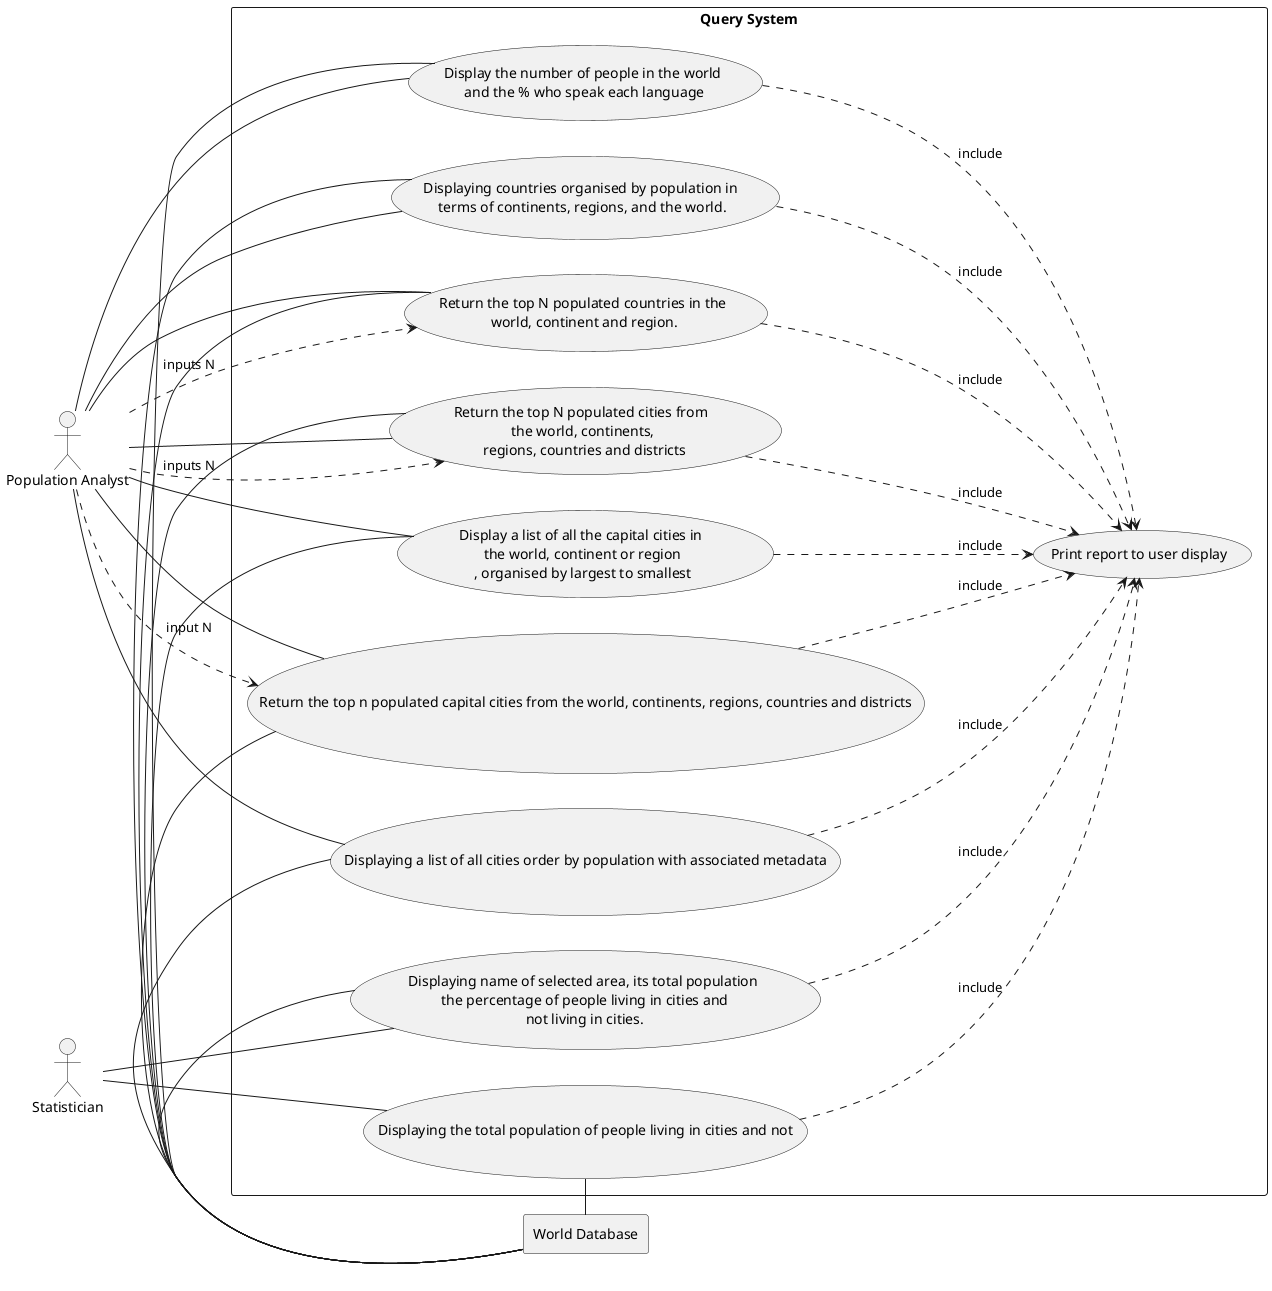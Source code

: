 @startuml
left to right direction

rectangle "World Database" as S2

:Population Analyst: as A1
:Statistician: as A2

rectangle "Query System" as S1 {
    (Print report to user display) as U1
    (Display the number of people in the world\n and the % who speak each language) as U2
    A1 -- U2
    (Displaying name of selected area, its total population\n the percentage of people living in cities and\n not living in cities.) as U3
    A2 -- U3
    (Displaying countries organised by population in \nterms of continents, regions, and the world.) as U4
    A1 -- U4
    (Return the top N populated countries in the\n world, continent and region.) as U5
    A1 -- U5
    (Return the top N populated cities from \nthe world, continents,\n regions, countries and districts) as U6
    A1 -- U6
    (Display a list of all the capital cities in \nthe world, continent or region\n, organised by largest to smallest) as U7
    A1 -- U7
    (Return the top n populated capital cities from the world, continents, regions, countries and districts) as U8
    A1 -- U8
    (Displaying a list of all cities order by population with associated metadata) as U9
    A1 -- U9
    (Displaying the total population of people living in cities and not) as U10
    A2 -- U10


    A1 ..> U5 : " inputs N"
    A1 ..> U6 : " inputs N"
    A1 ..> U8 : " input N"
    U2 ..> U1 : " include"
    U3 ..> U1 : " include"
    U4 ..> U1 : " include"
    U5 ..> U1 : " include"
    U6 ..> U1 : " include"
    U7 ..> U1 : " include"
    U8 ..> U1 : " include"
    U9 ..> U1 : " include"
    U10 ..> U1 : " include"

    U2 -left- S2
    U3 -left- S2
    U4 -left- S2
    U5 -left- S2
    U6 -left- S2
    U7 -left- S2
    U8 -left- S2
    U9 -left- S2
    U10 -left- S2
}

@enduml
